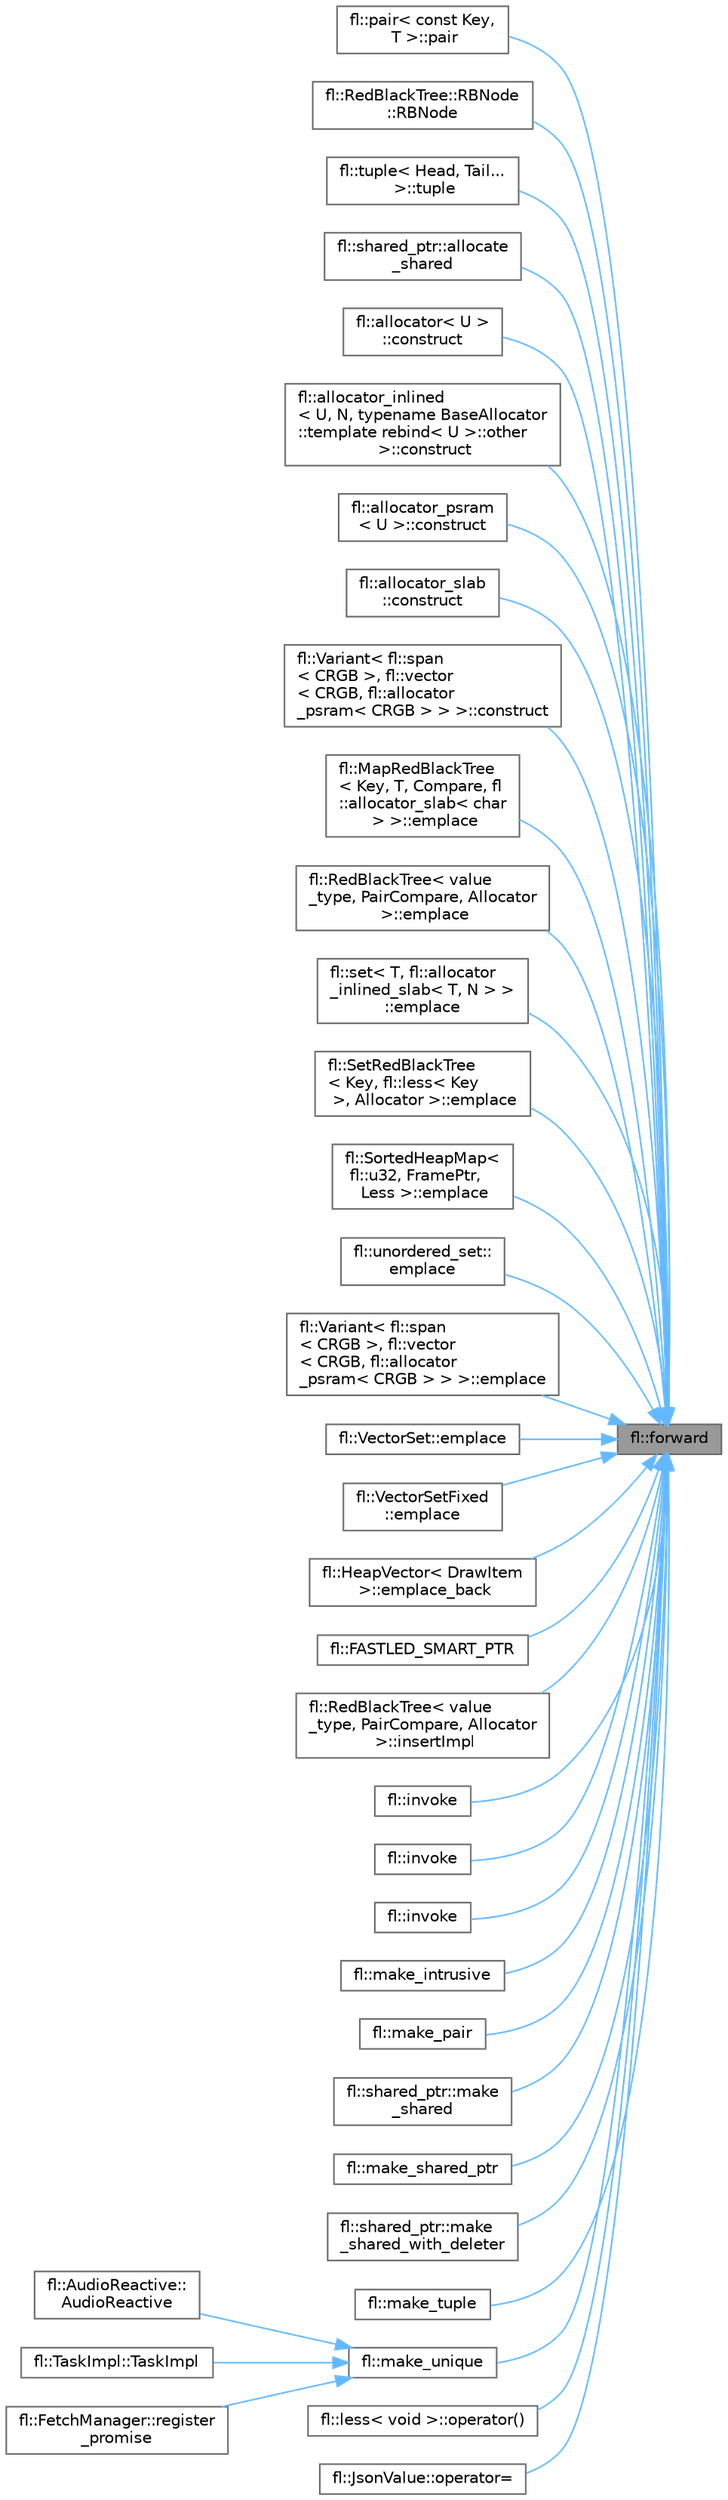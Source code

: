 digraph "fl::forward"
{
 // INTERACTIVE_SVG=YES
 // LATEX_PDF_SIZE
  bgcolor="transparent";
  edge [fontname=Helvetica,fontsize=10,labelfontname=Helvetica,labelfontsize=10];
  node [fontname=Helvetica,fontsize=10,shape=box,height=0.2,width=0.4];
  rankdir="RL";
  Node1 [id="Node000001",label="fl::forward",height=0.2,width=0.4,color="gray40", fillcolor="grey60", style="filled", fontcolor="black",tooltip=" "];
  Node1 -> Node2 [id="edge1_Node000001_Node000002",dir="back",color="steelblue1",style="solid",tooltip=" "];
  Node2 [id="Node000002",label="fl::pair\< const Key,\l T \>::pair",height=0.2,width=0.4,color="grey40", fillcolor="white", style="filled",URL="$d5/db3/structfl_1_1pair_ad462d454ec95e774191329d8e1fff22f.html#ad462d454ec95e774191329d8e1fff22f",tooltip=" "];
  Node1 -> Node3 [id="edge2_Node000001_Node000003",dir="back",color="steelblue1",style="solid",tooltip=" "];
  Node3 [id="Node000003",label="fl::RedBlackTree::RBNode\l::RBNode",height=0.2,width=0.4,color="grey40", fillcolor="white", style="filled",URL="$d3/d6c/structfl_1_1_red_black_tree_1_1_r_b_node_a3e384efab185b7ef94b8183ec830ed1e.html#a3e384efab185b7ef94b8183ec830ed1e",tooltip=" "];
  Node1 -> Node4 [id="edge3_Node000001_Node000004",dir="back",color="steelblue1",style="solid",tooltip=" "];
  Node4 [id="Node000004",label="fl::tuple\< Head, Tail...\l \>::tuple",height=0.2,width=0.4,color="grey40", fillcolor="white", style="filled",URL="$df/d3f/structfl_1_1tuple_3_01_head_00_01_tail_8_8_8_01_4_ac06207a4e385a41f27bbf4e20819a942.html#ac06207a4e385a41f27bbf4e20819a942",tooltip=" "];
  Node1 -> Node5 [id="edge4_Node000001_Node000005",dir="back",color="steelblue1",style="solid",tooltip=" "];
  Node5 [id="Node000005",label="fl::shared_ptr::allocate\l_shared",height=0.2,width=0.4,color="grey40", fillcolor="white", style="filled",URL="$d1/d74/classfl_1_1shared__ptr_a473f283d5e054b0c6228fd6ed6f96d5b.html#a473f283d5e054b0c6228fd6ed6f96d5b",tooltip=" "];
  Node1 -> Node6 [id="edge5_Node000001_Node000006",dir="back",color="steelblue1",style="solid",tooltip=" "];
  Node6 [id="Node000006",label="fl::allocator\< U \>\l::construct",height=0.2,width=0.4,color="grey40", fillcolor="white", style="filled",URL="$d8/dcd/classfl_1_1allocator_a9aabceef356c82aa88cb0d7dd68ed2fb.html#a9aabceef356c82aa88cb0d7dd68ed2fb",tooltip=" "];
  Node1 -> Node7 [id="edge6_Node000001_Node000007",dir="back",color="steelblue1",style="solid",tooltip=" "];
  Node7 [id="Node000007",label="fl::allocator_inlined\l\< U, N, typename BaseAllocator\l::template rebind\< U \>::other\l \>::construct",height=0.2,width=0.4,color="grey40", fillcolor="white", style="filled",URL="$d8/dca/classfl_1_1allocator__inlined_a5fdeb47af22856686218ca16a62c148c.html#a5fdeb47af22856686218ca16a62c148c",tooltip=" "];
  Node1 -> Node8 [id="edge7_Node000001_Node000008",dir="back",color="steelblue1",style="solid",tooltip=" "];
  Node8 [id="Node000008",label="fl::allocator_psram\l\< U \>::construct",height=0.2,width=0.4,color="grey40", fillcolor="white", style="filled",URL="$d3/df2/classfl_1_1allocator__psram_a75b3040352a77605fe48af12dd7cb4d0.html#a75b3040352a77605fe48af12dd7cb4d0",tooltip=" "];
  Node1 -> Node9 [id="edge8_Node000001_Node000009",dir="back",color="steelblue1",style="solid",tooltip=" "];
  Node9 [id="Node000009",label="fl::allocator_slab\l::construct",height=0.2,width=0.4,color="grey40", fillcolor="white", style="filled",URL="$d2/d79/classfl_1_1allocator__slab_acdb60fc4fed2b7771b5c918ac1af575c.html#acdb60fc4fed2b7771b5c918ac1af575c",tooltip=" "];
  Node1 -> Node10 [id="edge9_Node000001_Node000010",dir="back",color="steelblue1",style="solid",tooltip=" "];
  Node10 [id="Node000010",label="fl::Variant\< fl::span\l\< CRGB \>, fl::vector\l\< CRGB, fl::allocator\l_psram\< CRGB \> \> \>::construct",height=0.2,width=0.4,color="grey40", fillcolor="white", style="filled",URL="$de/d60/classfl_1_1_variant_a378d62102f34b4aea27bd8292ac69fe6.html#a378d62102f34b4aea27bd8292ac69fe6",tooltip=" "];
  Node1 -> Node11 [id="edge10_Node000001_Node000011",dir="back",color="steelblue1",style="solid",tooltip=" "];
  Node11 [id="Node000011",label="fl::MapRedBlackTree\l\< Key, T, Compare, fl\l::allocator_slab\< char\l \> \>::emplace",height=0.2,width=0.4,color="grey40", fillcolor="white", style="filled",URL="$de/dd4/classfl_1_1_map_red_black_tree_a96410b7e0b9d1f6713cee473b53a7783.html#a96410b7e0b9d1f6713cee473b53a7783",tooltip=" "];
  Node1 -> Node12 [id="edge11_Node000001_Node000012",dir="back",color="steelblue1",style="solid",tooltip=" "];
  Node12 [id="Node000012",label="fl::RedBlackTree\< value\l_type, PairCompare, Allocator\l \>::emplace",height=0.2,width=0.4,color="grey40", fillcolor="white", style="filled",URL="$dd/d28/classfl_1_1_red_black_tree_a1fe33d781c16fc6b64f27a6d25102fbc.html#a1fe33d781c16fc6b64f27a6d25102fbc",tooltip=" "];
  Node1 -> Node13 [id="edge12_Node000001_Node000013",dir="back",color="steelblue1",style="solid",tooltip=" "];
  Node13 [id="Node000013",label="fl::set\< T, fl::allocator\l_inlined_slab\< T, N \> \>\l::emplace",height=0.2,width=0.4,color="grey40", fillcolor="white", style="filled",URL="$d9/df3/classfl_1_1set_a67d8cff67a91676867ef5691e09f0290.html#a67d8cff67a91676867ef5691e09f0290",tooltip=" "];
  Node1 -> Node14 [id="edge13_Node000001_Node000014",dir="back",color="steelblue1",style="solid",tooltip=" "];
  Node14 [id="Node000014",label="fl::SetRedBlackTree\l\< Key, fl::less\< Key\l \>, Allocator \>::emplace",height=0.2,width=0.4,color="grey40", fillcolor="white", style="filled",URL="$d7/df3/classfl_1_1_set_red_black_tree_a59aa1f02558293e5090ebcec6313a2c5.html#a59aa1f02558293e5090ebcec6313a2c5",tooltip=" "];
  Node1 -> Node15 [id="edge14_Node000001_Node000015",dir="back",color="steelblue1",style="solid",tooltip=" "];
  Node15 [id="Node000015",label="fl::SortedHeapMap\<\l fl::u32, FramePtr,\l Less \>::emplace",height=0.2,width=0.4,color="grey40", fillcolor="white", style="filled",URL="$dc/d45/classfl_1_1_sorted_heap_map_af15b5c5096245de8e227a360521a9d43.html#af15b5c5096245de8e227a360521a9d43",tooltip=" "];
  Node1 -> Node16 [id="edge15_Node000001_Node000016",dir="back",color="steelblue1",style="solid",tooltip=" "];
  Node16 [id="Node000016",label="fl::unordered_set::\lemplace",height=0.2,width=0.4,color="grey40", fillcolor="white", style="filled",URL="$dd/d07/classfl_1_1unordered__set_adb6b965c5d78a31c767d6c5a9ee344e6.html#adb6b965c5d78a31c767d6c5a9ee344e6",tooltip=" "];
  Node1 -> Node17 [id="edge16_Node000001_Node000017",dir="back",color="steelblue1",style="solid",tooltip=" "];
  Node17 [id="Node000017",label="fl::Variant\< fl::span\l\< CRGB \>, fl::vector\l\< CRGB, fl::allocator\l_psram\< CRGB \> \> \>::emplace",height=0.2,width=0.4,color="grey40", fillcolor="white", style="filled",URL="$de/d60/classfl_1_1_variant_a963b578760fe3039e40474218606793c.html#a963b578760fe3039e40474218606793c",tooltip=" "];
  Node1 -> Node18 [id="edge17_Node000001_Node000018",dir="back",color="steelblue1",style="solid",tooltip=" "];
  Node18 [id="Node000018",label="fl::VectorSet::emplace",height=0.2,width=0.4,color="grey40", fillcolor="white", style="filled",URL="$d2/dec/classfl_1_1_vector_set_aab3213e3df5397a9ec998c2549c668a3.html#aab3213e3df5397a9ec998c2549c668a3",tooltip=" "];
  Node1 -> Node19 [id="edge18_Node000001_Node000019",dir="back",color="steelblue1",style="solid",tooltip=" "];
  Node19 [id="Node000019",label="fl::VectorSetFixed\l::emplace",height=0.2,width=0.4,color="grey40", fillcolor="white", style="filled",URL="$dc/d79/classfl_1_1_vector_set_fixed_aa9fa4aa0d1840f50e17daec5876847f8.html#aa9fa4aa0d1840f50e17daec5876847f8",tooltip=" "];
  Node1 -> Node20 [id="edge19_Node000001_Node000020",dir="back",color="steelblue1",style="solid",tooltip=" "];
  Node20 [id="Node000020",label="fl::HeapVector\< DrawItem\l \>::emplace_back",height=0.2,width=0.4,color="grey40", fillcolor="white", style="filled",URL="$db/ddd/classfl_1_1_heap_vector_aeba96694823611f39efe2696bd19de97.html#aeba96694823611f39efe2696bd19de97",tooltip=" "];
  Node1 -> Node21 [id="edge20_Node000001_Node000021",dir="back",color="steelblue1",style="solid",tooltip=" "];
  Node21 [id="Node000021",label="fl::FASTLED_SMART_PTR",height=0.2,width=0.4,color="grey40", fillcolor="white", style="filled",URL="$d4/d36/namespacefl_a29ae9bad91ab6b7de10679e9325e90f6.html#a29ae9bad91ab6b7de10679e9325e90f6",tooltip=" "];
  Node1 -> Node22 [id="edge21_Node000001_Node000022",dir="back",color="steelblue1",style="solid",tooltip=" "];
  Node22 [id="Node000022",label="fl::RedBlackTree\< value\l_type, PairCompare, Allocator\l \>::insertImpl",height=0.2,width=0.4,color="grey40", fillcolor="white", style="filled",URL="$dd/d28/classfl_1_1_red_black_tree_a92ef3a29c585143a00d42a8b5f27703c.html#a92ef3a29c585143a00d42a8b5f27703c",tooltip=" "];
  Node1 -> Node23 [id="edge22_Node000001_Node000023",dir="back",color="steelblue1",style="solid",tooltip=" "];
  Node23 [id="Node000023",label="fl::invoke",height=0.2,width=0.4,color="grey40", fillcolor="white", style="filled",URL="$d4/d36/namespacefl_ae43a5e60b4668db43ea11a4ea167baff.html#ae43a5e60b4668db43ea11a4ea167baff",tooltip=" "];
  Node1 -> Node24 [id="edge23_Node000001_Node000024",dir="back",color="steelblue1",style="solid",tooltip=" "];
  Node24 [id="Node000024",label="fl::invoke",height=0.2,width=0.4,color="grey40", fillcolor="white", style="filled",URL="$d4/d36/namespacefl_aaa15742550566fdf5d1b372e56157e83.html#aaa15742550566fdf5d1b372e56157e83",tooltip=" "];
  Node1 -> Node25 [id="edge24_Node000001_Node000025",dir="back",color="steelblue1",style="solid",tooltip=" "];
  Node25 [id="Node000025",label="fl::invoke",height=0.2,width=0.4,color="grey40", fillcolor="white", style="filled",URL="$d4/d36/namespacefl_a165dae1c4d4ff24e46ccb72bdcb4cdd9.html#a165dae1c4d4ff24e46ccb72bdcb4cdd9",tooltip=" "];
  Node1 -> Node26 [id="edge25_Node000001_Node000026",dir="back",color="steelblue1",style="solid",tooltip=" "];
  Node26 [id="Node000026",label="fl::make_intrusive",height=0.2,width=0.4,color="grey40", fillcolor="white", style="filled",URL="$d4/d36/namespacefl_acb05d7c9394179cc8f1516a6bc883da9.html#acb05d7c9394179cc8f1516a6bc883da9",tooltip=" "];
  Node1 -> Node27 [id="edge26_Node000001_Node000027",dir="back",color="steelblue1",style="solid",tooltip=" "];
  Node27 [id="Node000027",label="fl::make_pair",height=0.2,width=0.4,color="grey40", fillcolor="white", style="filled",URL="$d4/d36/namespacefl_a2110560659dccee998f0b6d85303f7bc.html#a2110560659dccee998f0b6d85303f7bc",tooltip=" "];
  Node1 -> Node28 [id="edge27_Node000001_Node000028",dir="back",color="steelblue1",style="solid",tooltip=" "];
  Node28 [id="Node000028",label="fl::shared_ptr::make\l_shared",height=0.2,width=0.4,color="grey40", fillcolor="white", style="filled",URL="$d1/d74/classfl_1_1shared__ptr_a5714a1f4afc716cc93db1f4db31afea9.html#a5714a1f4afc716cc93db1f4db31afea9",tooltip=" "];
  Node1 -> Node29 [id="edge28_Node000001_Node000029",dir="back",color="steelblue1",style="solid",tooltip=" "];
  Node29 [id="Node000029",label="fl::make_shared_ptr",height=0.2,width=0.4,color="grey40", fillcolor="white", style="filled",URL="$d4/d36/namespacefl_add10843b9459da37211a593912819db0.html#add10843b9459da37211a593912819db0",tooltip=" "];
  Node1 -> Node30 [id="edge29_Node000001_Node000030",dir="back",color="steelblue1",style="solid",tooltip=" "];
  Node30 [id="Node000030",label="fl::shared_ptr::make\l_shared_with_deleter",height=0.2,width=0.4,color="grey40", fillcolor="white", style="filled",URL="$d1/d74/classfl_1_1shared__ptr_a4f54112d3d13765760b0f6cd4d76dee2.html#a4f54112d3d13765760b0f6cd4d76dee2",tooltip=" "];
  Node1 -> Node31 [id="edge30_Node000001_Node000031",dir="back",color="steelblue1",style="solid",tooltip=" "];
  Node31 [id="Node000031",label="fl::make_tuple",height=0.2,width=0.4,color="grey40", fillcolor="white", style="filled",URL="$d4/d36/namespacefl_a4e858f35e00825eb426a71adb4598b1c.html#a4e858f35e00825eb426a71adb4598b1c",tooltip=" "];
  Node1 -> Node32 [id="edge31_Node000001_Node000032",dir="back",color="steelblue1",style="solid",tooltip=" "];
  Node32 [id="Node000032",label="fl::make_unique",height=0.2,width=0.4,color="grey40", fillcolor="white", style="filled",URL="$d4/d36/namespacefl_a2db2912842971bc75bc5528219bedc95.html#a2db2912842971bc75bc5528219bedc95",tooltip=" "];
  Node32 -> Node33 [id="edge32_Node000032_Node000033",dir="back",color="steelblue1",style="solid",tooltip=" "];
  Node33 [id="Node000033",label="fl::AudioReactive::\lAudioReactive",height=0.2,width=0.4,color="grey40", fillcolor="white", style="filled",URL="$d3/d40/classfl_1_1_audio_reactive_a9e305a66d23701571a815bafc523bd27.html#a9e305a66d23701571a815bafc523bd27",tooltip=" "];
  Node32 -> Node34 [id="edge33_Node000032_Node000034",dir="back",color="steelblue1",style="solid",tooltip=" "];
  Node34 [id="Node000034",label="fl::TaskImpl::TaskImpl",height=0.2,width=0.4,color="grey40", fillcolor="white", style="filled",URL="$d5/d24/classfl_1_1_task_impl_a0bedf2f9c36d0f3095f56caa407a14f7.html#a0bedf2f9c36d0f3095f56caa407a14f7",tooltip=" "];
  Node32 -> Node35 [id="edge34_Node000032_Node000035",dir="back",color="steelblue1",style="solid",tooltip=" "];
  Node35 [id="Node000035",label="fl::FetchManager::register\l_promise",height=0.2,width=0.4,color="grey40", fillcolor="white", style="filled",URL="$d3/d35/classfl_1_1_fetch_manager_ad90db51c87593c14830be13da6fa0136.html#ad90db51c87593c14830be13da6fa0136",tooltip=" "];
  Node1 -> Node36 [id="edge35_Node000001_Node000036",dir="back",color="steelblue1",style="solid",tooltip=" "];
  Node36 [id="Node000036",label="fl::less\< void \>::operator()",height=0.2,width=0.4,color="grey40", fillcolor="white", style="filled",URL="$d0/db6/structfl_1_1less_3_01void_01_4_a54159551aa88d247a9af8597e0213a02.html#a54159551aa88d247a9af8597e0213a02",tooltip="Function call operator that performs the less-than comparison."];
  Node1 -> Node37 [id="edge36_Node000001_Node000037",dir="back",color="steelblue1",style="solid",tooltip=" "];
  Node37 [id="Node000037",label="fl::JsonValue::operator=",height=0.2,width=0.4,color="grey40", fillcolor="white", style="filled",URL="$da/dd6/structfl_1_1_json_value_a07e4eb4a46ba6bc9716f0e6de1cb5b03.html#a07e4eb4a46ba6bc9716f0e6de1cb5b03",tooltip=" "];
}
